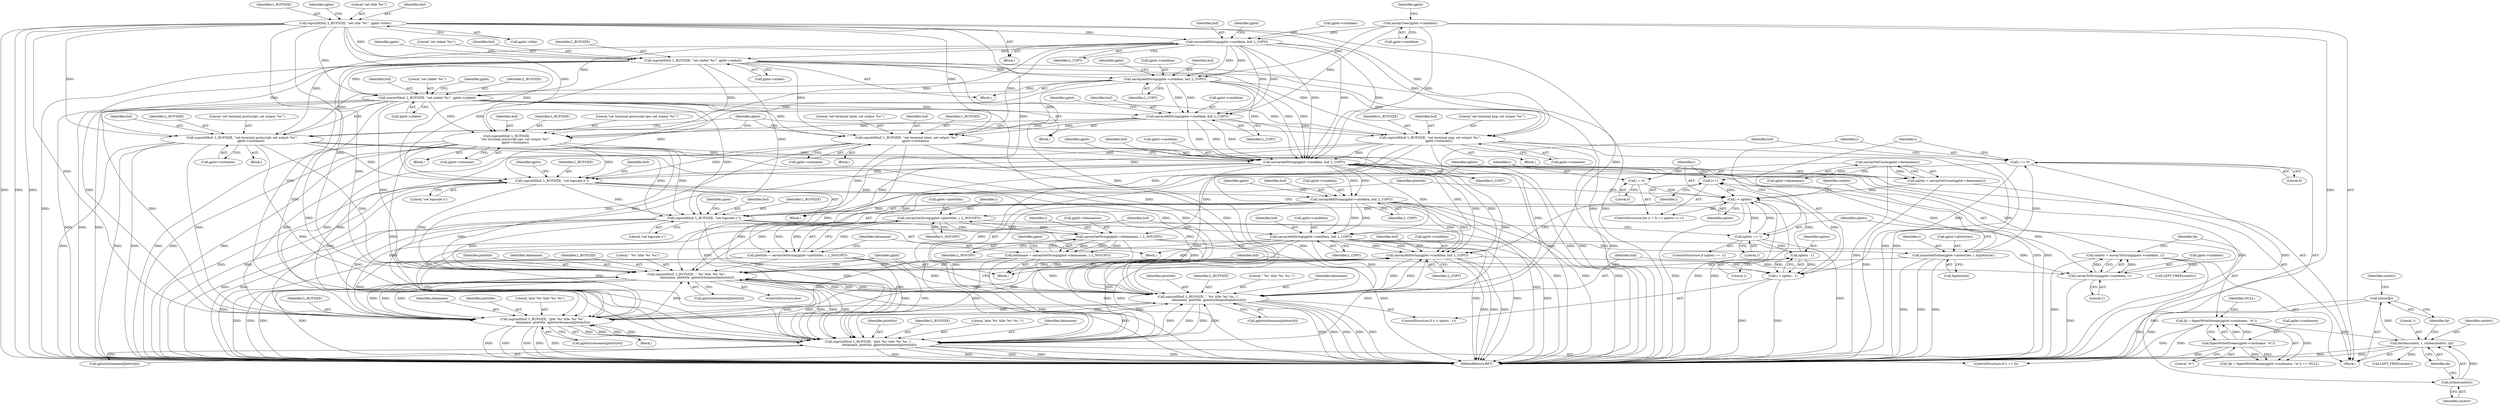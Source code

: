 digraph "0_leptonica_ee301cb2029db8a6289c5295daa42bba7715e99a_2@API" {
"1000428" [label="(Call,fclose(fp))"];
"1000422" [label="(Call,fwrite(cmdstr, 1, strlen(cmdstr), fp))"];
"1000425" [label="(Call,strlen(cmdstr))"];
"1000397" [label="(Call,cmdstr = sarrayToString(gplot->cmddata, 1))"];
"1000399" [label="(Call,sarrayToString(gplot->cmddata, 1))"];
"1000291" [label="(Call,sarrayAddString(gplot->cmddata, buf, L_COPY))"];
"1000268" [label="(Call,sarrayAddString(gplot->cmddata, buf, L_COPY))"];
"1000245" [label="(Call,sarrayAddString(gplot->cmddata, buf, L_COPY))"];
"1000128" [label="(Call,sarrayClear(gplot->cmddata))"];
"1000180" [label="(Call,sarrayAddString(gplot->cmddata, buf, L_COPY))"];
"1000144" [label="(Call,sarrayAddString(gplot->cmddata, buf, L_COPY))"];
"1000137" [label="(Call,snprintf(buf, L_BUFSIZE, \"set title '%s'\", gplot->title))"];
"1000162" [label="(Call,sarrayAddString(gplot->cmddata, buf, L_COPY))"];
"1000155" [label="(Call,snprintf(buf, L_BUFSIZE, \"set xlabel '%s'\", gplot->xlabel))"];
"1000173" [label="(Call,snprintf(buf, L_BUFSIZE, \"set ylabel '%s'\", gplot->ylabel))"];
"1000193" [label="(Call,snprintf(buf, L_BUFSIZE, \"set terminal png; set output '%s'\",\n                  gplot->outname))"];
"1000208" [label="(Call,snprintf(buf, L_BUFSIZE, \"set terminal postscript; set output '%s'\",\n                  gplot->outname))"];
"1000238" [label="(Call,snprintf(buf, L_BUFSIZE, \"set terminal latex; set output '%s'\",\n                  gplot->outname))"];
"1000223" [label="(Call,snprintf(buf, L_BUFSIZE,\n                  \"set terminal postscript eps; set output '%s'\",\n                  gplot->outname))"];
"1000264" [label="(Call,snprintf(buf, L_BUFSIZE, \"set logscale x\"))"];
"1000287" [label="(Call,snprintf(buf, L_BUFSIZE, \"set logscale y\"))"];
"1000391" [label="(Call,sarrayAddString(gplot->cmddata, buf, L_COPY))"];
"1000382" [label="(Call,snprintf(buf, L_BUFSIZE, \" '%s' title '%s' %s\",\n                      dataname, plottitle, gplotstylenames[plotstyle]))"];
"1000372" [label="(Call,snprintf(buf, L_BUFSIZE, \" '%s' title '%s' %s, \\\",\n                      dataname, plottitle, gplotstylenames[plotstyle]))"];
"1000341" [label="(Call,snprintf(buf, L_BUFSIZE, \"plot '%s' title '%s' %s\",\n                      dataname, plottitle, gplotstylenames[plotstyle]))"];
"1000356" [label="(Call,snprintf(buf, L_BUFSIZE, \"plot '%s' title '%s' %s, \\\",\n                      dataname, plottitle, gplotstylenames[plotstyle]))"];
"1000321" [label="(Call,dataname = sarrayGetString(gplot->datanames, i, L_NOCOPY))"];
"1000323" [label="(Call,sarrayGetString(gplot->datanames, i, L_NOCOPY))"];
"1000299" [label="(Call,sarrayGetCount(gplot->datanames))"];
"1000315" [label="(Call,sarrayGetString(gplot->plottitles, i, L_NOCOPY))"];
"1000307" [label="(Call,i < nplots)"];
"1000310" [label="(Call,i++)"];
"1000329" [label="(Call,numaGetIValue(gplot->plotstyles, i, &plotstyle))"];
"1000367" [label="(Call,i < nplots - 1)"];
"1000353" [label="(Call,i == 0)"];
"1000369" [label="(Call,nplots - 1)"];
"1000337" [label="(Call,nplots == 1)"];
"1000304" [label="(Call,i = 0)"];
"1000297" [label="(Call,nplots = sarrayGetCount(gplot->datanames))"];
"1000313" [label="(Call,plottitle = sarrayGetString(gplot->plottitles, i, L_NOCOPY))"];
"1000406" [label="(Call,fp = fopenWriteStream(gplot->cmdname, \"w\"))"];
"1000408" [label="(Call,fopenWriteStream(gplot->cmdname, \"w\"))"];
"1000287" [label="(Call,snprintf(buf, L_BUFSIZE, \"set logscale y\"))"];
"1000148" [label="(Identifier,buf)"];
"1000333" [label="(Identifier,i)"];
"1000195" [label="(Identifier,L_BUFSIZE)"];
"1000227" [label="(Call,gplot->outname)"];
"1000315" [label="(Call,sarrayGetString(gplot->plottitles, i, L_NOCOPY))"];
"1000316" [label="(Call,gplot->plottitles)"];
"1000185" [label="(Identifier,L_COPY)"];
"1000369" [label="(Call,nplots - 1)"];
"1000429" [label="(Identifier,fp)"];
"1000387" [label="(Identifier,plottitle)"];
"1000155" [label="(Call,snprintf(buf, L_BUFSIZE, \"set xlabel '%s'\", gplot->xlabel))"];
"1000373" [label="(Identifier,buf)"];
"1000345" [label="(Identifier,dataname)"];
"1000320" [label="(Identifier,L_NOCOPY)"];
"1000293" [label="(Identifier,gplot)"];
"1000395" [label="(Identifier,buf)"];
"1000328" [label="(Identifier,L_NOCOPY)"];
"1000422" [label="(Call,fwrite(cmdstr, 1, strlen(cmdstr), fp))"];
"1000346" [label="(Identifier,plottitle)"];
"1000413" [label="(Identifier,NULL)"];
"1000397" [label="(Call,cmdstr = sarrayToString(gplot->cmddata, 1))"];
"1000307" [label="(Call,i < nplots)"];
"1000152" [label="(Identifier,gplot)"];
"1000354" [label="(Identifier,i)"];
"1000357" [label="(Identifier,buf)"];
"1000377" [label="(Identifier,plottitle)"];
"1000240" [label="(Identifier,L_BUFSIZE)"];
"1000334" [label="(Call,&plotstyle)"];
"1000374" [label="(Identifier,L_BUFSIZE)"];
"1000177" [label="(Call,gplot->ylabel)"];
"1000305" [label="(Identifier,i)"];
"1000272" [label="(Identifier,buf)"];
"1000425" [label="(Call,strlen(cmdstr))"];
"1000295" [label="(Identifier,buf)"];
"1000290" [label="(Literal,\"set logscale y\")"];
"1000329" [label="(Call,numaGetIValue(gplot->plotstyles, i, &plotstyle))"];
"1000386" [label="(Identifier,dataname)"];
"1000207" [label="(Block,)"];
"1000392" [label="(Call,gplot->cmddata)"];
"1000291" [label="(Call,sarrayAddString(gplot->cmddata, buf, L_COPY))"];
"1000384" [label="(Identifier,L_BUFSIZE)"];
"1000385" [label="(Literal,\" '%s' title '%s' %s\")"];
"1000273" [label="(Identifier,L_COPY)"];
"1000407" [label="(Identifier,fp)"];
"1000375" [label="(Literal,\" '%s' title '%s' %s, \\\")"];
"1000167" [label="(Identifier,L_COPY)"];
"1000157" [label="(Identifier,L_BUFSIZE)"];
"1000423" [label="(Identifier,cmdstr)"];
"1000172" [label="(Block,)"];
"1000300" [label="(Call,gplot->datanames)"];
"1000154" [label="(Block,)"];
"1000368" [label="(Identifier,i)"];
"1000371" [label="(Literal,1)"];
"1000336" [label="(ControlStructure,if (nplots == 1))"];
"1000193" [label="(Call,snprintf(buf, L_BUFSIZE, \"set terminal png; set output '%s'\",\n                  gplot->outname))"];
"1000321" [label="(Call,dataname = sarrayGetString(gplot->datanames, i, L_NOCOPY))"];
"1000176" [label="(Literal,\"set ylabel '%s'\")"];
"1000182" [label="(Identifier,gplot)"];
"1000361" [label="(Identifier,plottitle)"];
"1000296" [label="(Identifier,L_COPY)"];
"1000367" [label="(Call,i < nplots - 1)"];
"1000342" [label="(Identifier,buf)"];
"1000211" [label="(Literal,\"set terminal postscript; set output '%s'\")"];
"1000139" [label="(Identifier,L_BUFSIZE)"];
"1000225" [label="(Identifier,L_BUFSIZE)"];
"1000323" [label="(Call,sarrayGetString(gplot->datanames, i, L_NOCOPY))"];
"1000366" [label="(ControlStructure,if (i < nplots - 1))"];
"1000353" [label="(Call,i == 0)"];
"1000162" [label="(Call,sarrayAddString(gplot->cmddata, buf, L_COPY))"];
"1000299" [label="(Call,sarrayGetCount(gplot->datanames))"];
"1000383" [label="(Identifier,buf)"];
"1000267" [label="(Literal,\"set logscale x\")"];
"1000358" [label="(Identifier,L_BUFSIZE)"];
"1000288" [label="(Identifier,buf)"];
"1000337" [label="(Call,nplots == 1)"];
"1000250" [label="(Identifier,L_COPY)"];
"1000164" [label="(Identifier,gplot)"];
"1000382" [label="(Call,snprintf(buf, L_BUFSIZE, \" '%s' title '%s' %s\",\n                      dataname, plottitle, gplotstylenames[plotstyle]))"];
"1000352" [label="(ControlStructure,if (i == 0))"];
"1000238" [label="(Call,snprintf(buf, L_BUFSIZE, \"set terminal latex; set output '%s'\",\n                  gplot->outname))"];
"1000222" [label="(Block,)"];
"1000341" [label="(Call,snprintf(buf, L_BUFSIZE, \"plot '%s' title '%s' %s\",\n                      dataname, plottitle, gplotstylenames[plotstyle]))"];
"1000146" [label="(Identifier,gplot)"];
"1000370" [label="(Identifier,nplots)"];
"1000359" [label="(Literal,\"plot '%s' title '%s' %s, \\\")"];
"1000255" [label="(Identifier,gplot)"];
"1000393" [label="(Identifier,gplot)"];
"1000194" [label="(Identifier,buf)"];
"1000431" [label="(Identifier,cmdstr)"];
"1000400" [label="(Call,gplot->cmddata)"];
"1000376" [label="(Identifier,dataname)"];
"1000129" [label="(Call,gplot->cmddata)"];
"1000430" [label="(Call,LEPT_FREE(cmdstr))"];
"1000415" [label="(Call,LEPT_FREE(cmdstr))"];
"1000314" [label="(Identifier,plottitle)"];
"1000197" [label="(Call,gplot->outname)"];
"1000344" [label="(Literal,\"plot '%s' title '%s' %s\")"];
"1000339" [label="(Literal,1)"];
"1000128" [label="(Call,sarrayClear(gplot->cmddata))"];
"1000268" [label="(Call,sarrayAddString(gplot->cmddata, buf, L_COPY))"];
"1000306" [label="(Literal,0)"];
"1000372" [label="(Call,snprintf(buf, L_BUFSIZE, \" '%s' title '%s' %s, \\\",\n                      dataname, plottitle, gplotstylenames[plotstyle]))"];
"1000362" [label="(Call,gplotstylenames[plotstyle])"];
"1000249" [label="(Identifier,buf)"];
"1000330" [label="(Call,gplot->plotstyles)"];
"1000327" [label="(Identifier,i)"];
"1000298" [label="(Identifier,nplots)"];
"1000226" [label="(Literal,\"set terminal postscript eps; set output '%s'\")"];
"1000322" [label="(Identifier,dataname)"];
"1000170" [label="(Identifier,gplot)"];
"1000237" [label="(Block,)"];
"1000159" [label="(Call,gplot->xlabel)"];
"1000192" [label="(Block,)"];
"1000140" [label="(Literal,\"set title '%s'\")"];
"1000241" [label="(Literal,\"set terminal latex; set output '%s'\")"];
"1000427" [label="(Identifier,fp)"];
"1000209" [label="(Identifier,buf)"];
"1000145" [label="(Call,gplot->cmddata)"];
"1000265" [label="(Identifier,buf)"];
"1000408" [label="(Call,fopenWriteStream(gplot->cmdname, \"w\"))"];
"1000180" [label="(Call,sarrayAddString(gplot->cmddata, buf, L_COPY))"];
"1000181" [label="(Call,gplot->cmddata)"];
"1000424" [label="(Literal,1)"];
"1000137" [label="(Call,snprintf(buf, L_BUFSIZE, \"set title '%s'\", gplot->title))"];
"1000356" [label="(Call,snprintf(buf, L_BUFSIZE, \"plot '%s' title '%s' %s, \\\",\n                      dataname, plottitle, gplotstylenames[plotstyle]))"];
"1000173" [label="(Call,snprintf(buf, L_BUFSIZE, \"set ylabel '%s'\", gplot->ylabel))"];
"1000381" [label="(ControlStructure,else)"];
"1000412" [label="(Literal,\"w\")"];
"1000319" [label="(Identifier,i)"];
"1000343" [label="(Identifier,L_BUFSIZE)"];
"1000286" [label="(Block,)"];
"1000338" [label="(Identifier,nplots)"];
"1000158" [label="(Literal,\"set xlabel '%s'\")"];
"1000347" [label="(Call,gplotstylenames[plotstyle])"];
"1000210" [label="(Identifier,L_BUFSIZE)"];
"1000391" [label="(Call,sarrayAddString(gplot->cmddata, buf, L_COPY))"];
"1000297" [label="(Call,nplots = sarrayGetCount(gplot->datanames))"];
"1000312" [label="(Block,)"];
"1000403" [label="(Literal,1)"];
"1000331" [label="(Identifier,gplot)"];
"1000434" [label="(MethodReturn,RET)"];
"1000399" [label="(Call,sarrayToString(gplot->cmddata, 1))"];
"1000269" [label="(Call,gplot->cmddata)"];
"1000189" [label="(Identifier,gplot)"];
"1000246" [label="(Call,gplot->cmddata)"];
"1000138" [label="(Identifier,buf)"];
"1000309" [label="(Identifier,nplots)"];
"1000245" [label="(Call,sarrayAddString(gplot->cmddata, buf, L_COPY))"];
"1000175" [label="(Identifier,L_BUFSIZE)"];
"1000340" [label="(Block,)"];
"1000208" [label="(Call,snprintf(buf, L_BUFSIZE, \"set terminal postscript; set output '%s'\",\n                  gplot->outname))"];
"1000149" [label="(Identifier,L_COPY)"];
"1000278" [label="(Identifier,gplot)"];
"1000109" [label="(Block,)"];
"1000163" [label="(Call,gplot->cmddata)"];
"1000196" [label="(Literal,\"set terminal png; set output '%s'\")"];
"1000426" [label="(Identifier,cmdstr)"];
"1000409" [label="(Call,gplot->cmdname)"];
"1000224" [label="(Identifier,buf)"];
"1000174" [label="(Identifier,buf)"];
"1000398" [label="(Identifier,cmdstr)"];
"1000360" [label="(Identifier,dataname)"];
"1000311" [label="(Identifier,i)"];
"1000166" [label="(Identifier,buf)"];
"1000270" [label="(Identifier,gplot)"];
"1000239" [label="(Identifier,buf)"];
"1000355" [label="(Literal,0)"];
"1000406" [label="(Call,fp = fopenWriteStream(gplot->cmdname, \"w\"))"];
"1000378" [label="(Call,gplotstylenames[plotstyle])"];
"1000313" [label="(Call,plottitle = sarrayGetString(gplot->plottitles, i, L_NOCOPY))"];
"1000405" [label="(Call,(fp = fopenWriteStream(gplot->cmdname, \"w\")) == NULL)"];
"1000324" [label="(Call,gplot->datanames)"];
"1000308" [label="(Identifier,i)"];
"1000388" [label="(Call,gplotstylenames[plotstyle])"];
"1000144" [label="(Call,sarrayAddString(gplot->cmddata, buf, L_COPY))"];
"1000242" [label="(Call,gplot->outname)"];
"1000289" [label="(Identifier,L_BUFSIZE)"];
"1000264" [label="(Call,snprintf(buf, L_BUFSIZE, \"set logscale x\"))"];
"1000428" [label="(Call,fclose(fp))"];
"1000396" [label="(Identifier,L_COPY)"];
"1000212" [label="(Call,gplot->outname)"];
"1000292" [label="(Call,gplot->cmddata)"];
"1000141" [label="(Call,gplot->title)"];
"1000310" [label="(Call,i++)"];
"1000156" [label="(Identifier,buf)"];
"1000303" [label="(ControlStructure,for (i = 0; i < nplots; i++))"];
"1000304" [label="(Call,i = 0)"];
"1000247" [label="(Identifier,gplot)"];
"1000266" [label="(Identifier,L_BUFSIZE)"];
"1000263" [label="(Block,)"];
"1000184" [label="(Identifier,buf)"];
"1000223" [label="(Call,snprintf(buf, L_BUFSIZE,\n                  \"set terminal postscript eps; set output '%s'\",\n                  gplot->outname))"];
"1000136" [label="(Block,)"];
"1000134" [label="(Identifier,gplot)"];
"1000428" -> "1000109"  [label="AST: "];
"1000428" -> "1000429"  [label="CFG: "];
"1000429" -> "1000428"  [label="AST: "];
"1000431" -> "1000428"  [label="CFG: "];
"1000428" -> "1000434"  [label="DDG: "];
"1000428" -> "1000434"  [label="DDG: "];
"1000422" -> "1000428"  [label="DDG: "];
"1000422" -> "1000109"  [label="AST: "];
"1000422" -> "1000427"  [label="CFG: "];
"1000423" -> "1000422"  [label="AST: "];
"1000424" -> "1000422"  [label="AST: "];
"1000425" -> "1000422"  [label="AST: "];
"1000427" -> "1000422"  [label="AST: "];
"1000429" -> "1000422"  [label="CFG: "];
"1000422" -> "1000434"  [label="DDG: "];
"1000422" -> "1000434"  [label="DDG: "];
"1000425" -> "1000422"  [label="DDG: "];
"1000406" -> "1000422"  [label="DDG: "];
"1000422" -> "1000430"  [label="DDG: "];
"1000425" -> "1000426"  [label="CFG: "];
"1000426" -> "1000425"  [label="AST: "];
"1000427" -> "1000425"  [label="CFG: "];
"1000397" -> "1000425"  [label="DDG: "];
"1000397" -> "1000109"  [label="AST: "];
"1000397" -> "1000399"  [label="CFG: "];
"1000398" -> "1000397"  [label="AST: "];
"1000399" -> "1000397"  [label="AST: "];
"1000407" -> "1000397"  [label="CFG: "];
"1000397" -> "1000434"  [label="DDG: "];
"1000399" -> "1000397"  [label="DDG: "];
"1000399" -> "1000397"  [label="DDG: "];
"1000397" -> "1000415"  [label="DDG: "];
"1000399" -> "1000403"  [label="CFG: "];
"1000400" -> "1000399"  [label="AST: "];
"1000403" -> "1000399"  [label="AST: "];
"1000399" -> "1000434"  [label="DDG: "];
"1000291" -> "1000399"  [label="DDG: "];
"1000391" -> "1000399"  [label="DDG: "];
"1000268" -> "1000399"  [label="DDG: "];
"1000245" -> "1000399"  [label="DDG: "];
"1000291" -> "1000286"  [label="AST: "];
"1000291" -> "1000296"  [label="CFG: "];
"1000292" -> "1000291"  [label="AST: "];
"1000295" -> "1000291"  [label="AST: "];
"1000296" -> "1000291"  [label="AST: "];
"1000298" -> "1000291"  [label="CFG: "];
"1000291" -> "1000434"  [label="DDG: "];
"1000291" -> "1000434"  [label="DDG: "];
"1000291" -> "1000434"  [label="DDG: "];
"1000268" -> "1000291"  [label="DDG: "];
"1000268" -> "1000291"  [label="DDG: "];
"1000245" -> "1000291"  [label="DDG: "];
"1000245" -> "1000291"  [label="DDG: "];
"1000287" -> "1000291"  [label="DDG: "];
"1000291" -> "1000341"  [label="DDG: "];
"1000291" -> "1000356"  [label="DDG: "];
"1000291" -> "1000372"  [label="DDG: "];
"1000291" -> "1000382"  [label="DDG: "];
"1000291" -> "1000391"  [label="DDG: "];
"1000291" -> "1000391"  [label="DDG: "];
"1000268" -> "1000263"  [label="AST: "];
"1000268" -> "1000273"  [label="CFG: "];
"1000269" -> "1000268"  [label="AST: "];
"1000272" -> "1000268"  [label="AST: "];
"1000273" -> "1000268"  [label="AST: "];
"1000278" -> "1000268"  [label="CFG: "];
"1000268" -> "1000434"  [label="DDG: "];
"1000268" -> "1000434"  [label="DDG: "];
"1000268" -> "1000434"  [label="DDG: "];
"1000245" -> "1000268"  [label="DDG: "];
"1000245" -> "1000268"  [label="DDG: "];
"1000264" -> "1000268"  [label="DDG: "];
"1000268" -> "1000287"  [label="DDG: "];
"1000268" -> "1000341"  [label="DDG: "];
"1000268" -> "1000356"  [label="DDG: "];
"1000268" -> "1000372"  [label="DDG: "];
"1000268" -> "1000382"  [label="DDG: "];
"1000268" -> "1000391"  [label="DDG: "];
"1000268" -> "1000391"  [label="DDG: "];
"1000245" -> "1000109"  [label="AST: "];
"1000245" -> "1000250"  [label="CFG: "];
"1000246" -> "1000245"  [label="AST: "];
"1000249" -> "1000245"  [label="AST: "];
"1000250" -> "1000245"  [label="AST: "];
"1000255" -> "1000245"  [label="CFG: "];
"1000245" -> "1000434"  [label="DDG: "];
"1000245" -> "1000434"  [label="DDG: "];
"1000245" -> "1000434"  [label="DDG: "];
"1000128" -> "1000245"  [label="DDG: "];
"1000180" -> "1000245"  [label="DDG: "];
"1000180" -> "1000245"  [label="DDG: "];
"1000180" -> "1000245"  [label="DDG: "];
"1000144" -> "1000245"  [label="DDG: "];
"1000144" -> "1000245"  [label="DDG: "];
"1000144" -> "1000245"  [label="DDG: "];
"1000162" -> "1000245"  [label="DDG: "];
"1000162" -> "1000245"  [label="DDG: "];
"1000162" -> "1000245"  [label="DDG: "];
"1000193" -> "1000245"  [label="DDG: "];
"1000208" -> "1000245"  [label="DDG: "];
"1000238" -> "1000245"  [label="DDG: "];
"1000223" -> "1000245"  [label="DDG: "];
"1000245" -> "1000264"  [label="DDG: "];
"1000245" -> "1000287"  [label="DDG: "];
"1000245" -> "1000341"  [label="DDG: "];
"1000245" -> "1000356"  [label="DDG: "];
"1000245" -> "1000372"  [label="DDG: "];
"1000245" -> "1000382"  [label="DDG: "];
"1000245" -> "1000391"  [label="DDG: "];
"1000245" -> "1000391"  [label="DDG: "];
"1000128" -> "1000109"  [label="AST: "];
"1000128" -> "1000129"  [label="CFG: "];
"1000129" -> "1000128"  [label="AST: "];
"1000134" -> "1000128"  [label="CFG: "];
"1000128" -> "1000434"  [label="DDG: "];
"1000128" -> "1000144"  [label="DDG: "];
"1000128" -> "1000162"  [label="DDG: "];
"1000128" -> "1000180"  [label="DDG: "];
"1000180" -> "1000172"  [label="AST: "];
"1000180" -> "1000185"  [label="CFG: "];
"1000181" -> "1000180"  [label="AST: "];
"1000184" -> "1000180"  [label="AST: "];
"1000185" -> "1000180"  [label="AST: "];
"1000189" -> "1000180"  [label="CFG: "];
"1000144" -> "1000180"  [label="DDG: "];
"1000144" -> "1000180"  [label="DDG: "];
"1000162" -> "1000180"  [label="DDG: "];
"1000162" -> "1000180"  [label="DDG: "];
"1000173" -> "1000180"  [label="DDG: "];
"1000180" -> "1000193"  [label="DDG: "];
"1000180" -> "1000208"  [label="DDG: "];
"1000180" -> "1000223"  [label="DDG: "];
"1000180" -> "1000238"  [label="DDG: "];
"1000144" -> "1000136"  [label="AST: "];
"1000144" -> "1000149"  [label="CFG: "];
"1000145" -> "1000144"  [label="AST: "];
"1000148" -> "1000144"  [label="AST: "];
"1000149" -> "1000144"  [label="AST: "];
"1000152" -> "1000144"  [label="CFG: "];
"1000137" -> "1000144"  [label="DDG: "];
"1000144" -> "1000155"  [label="DDG: "];
"1000144" -> "1000162"  [label="DDG: "];
"1000144" -> "1000162"  [label="DDG: "];
"1000144" -> "1000173"  [label="DDG: "];
"1000144" -> "1000193"  [label="DDG: "];
"1000144" -> "1000208"  [label="DDG: "];
"1000144" -> "1000223"  [label="DDG: "];
"1000144" -> "1000238"  [label="DDG: "];
"1000137" -> "1000136"  [label="AST: "];
"1000137" -> "1000141"  [label="CFG: "];
"1000138" -> "1000137"  [label="AST: "];
"1000139" -> "1000137"  [label="AST: "];
"1000140" -> "1000137"  [label="AST: "];
"1000141" -> "1000137"  [label="AST: "];
"1000146" -> "1000137"  [label="CFG: "];
"1000137" -> "1000434"  [label="DDG: "];
"1000137" -> "1000434"  [label="DDG: "];
"1000137" -> "1000434"  [label="DDG: "];
"1000137" -> "1000155"  [label="DDG: "];
"1000137" -> "1000173"  [label="DDG: "];
"1000137" -> "1000193"  [label="DDG: "];
"1000137" -> "1000208"  [label="DDG: "];
"1000137" -> "1000223"  [label="DDG: "];
"1000137" -> "1000238"  [label="DDG: "];
"1000137" -> "1000264"  [label="DDG: "];
"1000137" -> "1000287"  [label="DDG: "];
"1000137" -> "1000341"  [label="DDG: "];
"1000137" -> "1000356"  [label="DDG: "];
"1000137" -> "1000372"  [label="DDG: "];
"1000137" -> "1000382"  [label="DDG: "];
"1000162" -> "1000154"  [label="AST: "];
"1000162" -> "1000167"  [label="CFG: "];
"1000163" -> "1000162"  [label="AST: "];
"1000166" -> "1000162"  [label="AST: "];
"1000167" -> "1000162"  [label="AST: "];
"1000170" -> "1000162"  [label="CFG: "];
"1000155" -> "1000162"  [label="DDG: "];
"1000162" -> "1000173"  [label="DDG: "];
"1000162" -> "1000193"  [label="DDG: "];
"1000162" -> "1000208"  [label="DDG: "];
"1000162" -> "1000223"  [label="DDG: "];
"1000162" -> "1000238"  [label="DDG: "];
"1000155" -> "1000154"  [label="AST: "];
"1000155" -> "1000159"  [label="CFG: "];
"1000156" -> "1000155"  [label="AST: "];
"1000157" -> "1000155"  [label="AST: "];
"1000158" -> "1000155"  [label="AST: "];
"1000159" -> "1000155"  [label="AST: "];
"1000164" -> "1000155"  [label="CFG: "];
"1000155" -> "1000434"  [label="DDG: "];
"1000155" -> "1000434"  [label="DDG: "];
"1000155" -> "1000434"  [label="DDG: "];
"1000155" -> "1000173"  [label="DDG: "];
"1000155" -> "1000193"  [label="DDG: "];
"1000155" -> "1000208"  [label="DDG: "];
"1000155" -> "1000223"  [label="DDG: "];
"1000155" -> "1000238"  [label="DDG: "];
"1000155" -> "1000264"  [label="DDG: "];
"1000155" -> "1000287"  [label="DDG: "];
"1000155" -> "1000341"  [label="DDG: "];
"1000155" -> "1000356"  [label="DDG: "];
"1000155" -> "1000372"  [label="DDG: "];
"1000155" -> "1000382"  [label="DDG: "];
"1000173" -> "1000172"  [label="AST: "];
"1000173" -> "1000177"  [label="CFG: "];
"1000174" -> "1000173"  [label="AST: "];
"1000175" -> "1000173"  [label="AST: "];
"1000176" -> "1000173"  [label="AST: "];
"1000177" -> "1000173"  [label="AST: "];
"1000182" -> "1000173"  [label="CFG: "];
"1000173" -> "1000434"  [label="DDG: "];
"1000173" -> "1000434"  [label="DDG: "];
"1000173" -> "1000434"  [label="DDG: "];
"1000173" -> "1000193"  [label="DDG: "];
"1000173" -> "1000208"  [label="DDG: "];
"1000173" -> "1000223"  [label="DDG: "];
"1000173" -> "1000238"  [label="DDG: "];
"1000173" -> "1000264"  [label="DDG: "];
"1000173" -> "1000287"  [label="DDG: "];
"1000173" -> "1000341"  [label="DDG: "];
"1000173" -> "1000356"  [label="DDG: "];
"1000173" -> "1000372"  [label="DDG: "];
"1000173" -> "1000382"  [label="DDG: "];
"1000193" -> "1000192"  [label="AST: "];
"1000193" -> "1000197"  [label="CFG: "];
"1000194" -> "1000193"  [label="AST: "];
"1000195" -> "1000193"  [label="AST: "];
"1000196" -> "1000193"  [label="AST: "];
"1000197" -> "1000193"  [label="AST: "];
"1000247" -> "1000193"  [label="CFG: "];
"1000193" -> "1000434"  [label="DDG: "];
"1000193" -> "1000434"  [label="DDG: "];
"1000193" -> "1000434"  [label="DDG: "];
"1000193" -> "1000264"  [label="DDG: "];
"1000193" -> "1000287"  [label="DDG: "];
"1000193" -> "1000341"  [label="DDG: "];
"1000193" -> "1000356"  [label="DDG: "];
"1000193" -> "1000372"  [label="DDG: "];
"1000193" -> "1000382"  [label="DDG: "];
"1000208" -> "1000207"  [label="AST: "];
"1000208" -> "1000212"  [label="CFG: "];
"1000209" -> "1000208"  [label="AST: "];
"1000210" -> "1000208"  [label="AST: "];
"1000211" -> "1000208"  [label="AST: "];
"1000212" -> "1000208"  [label="AST: "];
"1000247" -> "1000208"  [label="CFG: "];
"1000208" -> "1000434"  [label="DDG: "];
"1000208" -> "1000434"  [label="DDG: "];
"1000208" -> "1000434"  [label="DDG: "];
"1000208" -> "1000264"  [label="DDG: "];
"1000208" -> "1000287"  [label="DDG: "];
"1000208" -> "1000341"  [label="DDG: "];
"1000208" -> "1000356"  [label="DDG: "];
"1000208" -> "1000372"  [label="DDG: "];
"1000208" -> "1000382"  [label="DDG: "];
"1000238" -> "1000237"  [label="AST: "];
"1000238" -> "1000242"  [label="CFG: "];
"1000239" -> "1000238"  [label="AST: "];
"1000240" -> "1000238"  [label="AST: "];
"1000241" -> "1000238"  [label="AST: "];
"1000242" -> "1000238"  [label="AST: "];
"1000247" -> "1000238"  [label="CFG: "];
"1000238" -> "1000434"  [label="DDG: "];
"1000238" -> "1000434"  [label="DDG: "];
"1000238" -> "1000434"  [label="DDG: "];
"1000238" -> "1000264"  [label="DDG: "];
"1000238" -> "1000287"  [label="DDG: "];
"1000238" -> "1000341"  [label="DDG: "];
"1000238" -> "1000356"  [label="DDG: "];
"1000238" -> "1000372"  [label="DDG: "];
"1000238" -> "1000382"  [label="DDG: "];
"1000223" -> "1000222"  [label="AST: "];
"1000223" -> "1000227"  [label="CFG: "];
"1000224" -> "1000223"  [label="AST: "];
"1000225" -> "1000223"  [label="AST: "];
"1000226" -> "1000223"  [label="AST: "];
"1000227" -> "1000223"  [label="AST: "];
"1000247" -> "1000223"  [label="CFG: "];
"1000223" -> "1000434"  [label="DDG: "];
"1000223" -> "1000434"  [label="DDG: "];
"1000223" -> "1000434"  [label="DDG: "];
"1000223" -> "1000264"  [label="DDG: "];
"1000223" -> "1000287"  [label="DDG: "];
"1000223" -> "1000341"  [label="DDG: "];
"1000223" -> "1000356"  [label="DDG: "];
"1000223" -> "1000372"  [label="DDG: "];
"1000223" -> "1000382"  [label="DDG: "];
"1000264" -> "1000263"  [label="AST: "];
"1000264" -> "1000267"  [label="CFG: "];
"1000265" -> "1000264"  [label="AST: "];
"1000266" -> "1000264"  [label="AST: "];
"1000267" -> "1000264"  [label="AST: "];
"1000270" -> "1000264"  [label="CFG: "];
"1000264" -> "1000434"  [label="DDG: "];
"1000264" -> "1000434"  [label="DDG: "];
"1000264" -> "1000287"  [label="DDG: "];
"1000264" -> "1000341"  [label="DDG: "];
"1000264" -> "1000356"  [label="DDG: "];
"1000264" -> "1000372"  [label="DDG: "];
"1000264" -> "1000382"  [label="DDG: "];
"1000287" -> "1000286"  [label="AST: "];
"1000287" -> "1000290"  [label="CFG: "];
"1000288" -> "1000287"  [label="AST: "];
"1000289" -> "1000287"  [label="AST: "];
"1000290" -> "1000287"  [label="AST: "];
"1000293" -> "1000287"  [label="CFG: "];
"1000287" -> "1000434"  [label="DDG: "];
"1000287" -> "1000434"  [label="DDG: "];
"1000287" -> "1000341"  [label="DDG: "];
"1000287" -> "1000356"  [label="DDG: "];
"1000287" -> "1000372"  [label="DDG: "];
"1000287" -> "1000382"  [label="DDG: "];
"1000391" -> "1000312"  [label="AST: "];
"1000391" -> "1000396"  [label="CFG: "];
"1000392" -> "1000391"  [label="AST: "];
"1000395" -> "1000391"  [label="AST: "];
"1000396" -> "1000391"  [label="AST: "];
"1000311" -> "1000391"  [label="CFG: "];
"1000391" -> "1000434"  [label="DDG: "];
"1000391" -> "1000434"  [label="DDG: "];
"1000391" -> "1000434"  [label="DDG: "];
"1000391" -> "1000341"  [label="DDG: "];
"1000391" -> "1000356"  [label="DDG: "];
"1000391" -> "1000372"  [label="DDG: "];
"1000391" -> "1000382"  [label="DDG: "];
"1000382" -> "1000391"  [label="DDG: "];
"1000356" -> "1000391"  [label="DDG: "];
"1000372" -> "1000391"  [label="DDG: "];
"1000341" -> "1000391"  [label="DDG: "];
"1000382" -> "1000381"  [label="AST: "];
"1000382" -> "1000388"  [label="CFG: "];
"1000383" -> "1000382"  [label="AST: "];
"1000384" -> "1000382"  [label="AST: "];
"1000385" -> "1000382"  [label="AST: "];
"1000386" -> "1000382"  [label="AST: "];
"1000387" -> "1000382"  [label="AST: "];
"1000388" -> "1000382"  [label="AST: "];
"1000393" -> "1000382"  [label="CFG: "];
"1000382" -> "1000434"  [label="DDG: "];
"1000382" -> "1000434"  [label="DDG: "];
"1000382" -> "1000434"  [label="DDG: "];
"1000382" -> "1000434"  [label="DDG: "];
"1000382" -> "1000434"  [label="DDG: "];
"1000382" -> "1000341"  [label="DDG: "];
"1000382" -> "1000341"  [label="DDG: "];
"1000382" -> "1000356"  [label="DDG: "];
"1000382" -> "1000356"  [label="DDG: "];
"1000382" -> "1000372"  [label="DDG: "];
"1000382" -> "1000372"  [label="DDG: "];
"1000372" -> "1000382"  [label="DDG: "];
"1000372" -> "1000382"  [label="DDG: "];
"1000341" -> "1000382"  [label="DDG: "];
"1000341" -> "1000382"  [label="DDG: "];
"1000356" -> "1000382"  [label="DDG: "];
"1000356" -> "1000382"  [label="DDG: "];
"1000321" -> "1000382"  [label="DDG: "];
"1000313" -> "1000382"  [label="DDG: "];
"1000372" -> "1000366"  [label="AST: "];
"1000372" -> "1000378"  [label="CFG: "];
"1000373" -> "1000372"  [label="AST: "];
"1000374" -> "1000372"  [label="AST: "];
"1000375" -> "1000372"  [label="AST: "];
"1000376" -> "1000372"  [label="AST: "];
"1000377" -> "1000372"  [label="AST: "];
"1000378" -> "1000372"  [label="AST: "];
"1000393" -> "1000372"  [label="CFG: "];
"1000372" -> "1000434"  [label="DDG: "];
"1000372" -> "1000434"  [label="DDG: "];
"1000372" -> "1000434"  [label="DDG: "];
"1000372" -> "1000434"  [label="DDG: "];
"1000372" -> "1000434"  [label="DDG: "];
"1000372" -> "1000341"  [label="DDG: "];
"1000372" -> "1000341"  [label="DDG: "];
"1000372" -> "1000356"  [label="DDG: "];
"1000372" -> "1000356"  [label="DDG: "];
"1000341" -> "1000372"  [label="DDG: "];
"1000341" -> "1000372"  [label="DDG: "];
"1000356" -> "1000372"  [label="DDG: "];
"1000356" -> "1000372"  [label="DDG: "];
"1000321" -> "1000372"  [label="DDG: "];
"1000313" -> "1000372"  [label="DDG: "];
"1000341" -> "1000340"  [label="AST: "];
"1000341" -> "1000347"  [label="CFG: "];
"1000342" -> "1000341"  [label="AST: "];
"1000343" -> "1000341"  [label="AST: "];
"1000344" -> "1000341"  [label="AST: "];
"1000345" -> "1000341"  [label="AST: "];
"1000346" -> "1000341"  [label="AST: "];
"1000347" -> "1000341"  [label="AST: "];
"1000393" -> "1000341"  [label="CFG: "];
"1000341" -> "1000434"  [label="DDG: "];
"1000341" -> "1000434"  [label="DDG: "];
"1000341" -> "1000434"  [label="DDG: "];
"1000341" -> "1000434"  [label="DDG: "];
"1000341" -> "1000434"  [label="DDG: "];
"1000356" -> "1000341"  [label="DDG: "];
"1000356" -> "1000341"  [label="DDG: "];
"1000321" -> "1000341"  [label="DDG: "];
"1000313" -> "1000341"  [label="DDG: "];
"1000341" -> "1000356"  [label="DDG: "];
"1000341" -> "1000356"  [label="DDG: "];
"1000356" -> "1000352"  [label="AST: "];
"1000356" -> "1000362"  [label="CFG: "];
"1000357" -> "1000356"  [label="AST: "];
"1000358" -> "1000356"  [label="AST: "];
"1000359" -> "1000356"  [label="AST: "];
"1000360" -> "1000356"  [label="AST: "];
"1000361" -> "1000356"  [label="AST: "];
"1000362" -> "1000356"  [label="AST: "];
"1000393" -> "1000356"  [label="CFG: "];
"1000356" -> "1000434"  [label="DDG: "];
"1000356" -> "1000434"  [label="DDG: "];
"1000356" -> "1000434"  [label="DDG: "];
"1000356" -> "1000434"  [label="DDG: "];
"1000356" -> "1000434"  [label="DDG: "];
"1000321" -> "1000356"  [label="DDG: "];
"1000313" -> "1000356"  [label="DDG: "];
"1000321" -> "1000312"  [label="AST: "];
"1000321" -> "1000323"  [label="CFG: "];
"1000322" -> "1000321"  [label="AST: "];
"1000323" -> "1000321"  [label="AST: "];
"1000331" -> "1000321"  [label="CFG: "];
"1000321" -> "1000434"  [label="DDG: "];
"1000323" -> "1000321"  [label="DDG: "];
"1000323" -> "1000321"  [label="DDG: "];
"1000323" -> "1000321"  [label="DDG: "];
"1000323" -> "1000328"  [label="CFG: "];
"1000324" -> "1000323"  [label="AST: "];
"1000327" -> "1000323"  [label="AST: "];
"1000328" -> "1000323"  [label="AST: "];
"1000323" -> "1000434"  [label="DDG: "];
"1000323" -> "1000434"  [label="DDG: "];
"1000323" -> "1000315"  [label="DDG: "];
"1000299" -> "1000323"  [label="DDG: "];
"1000315" -> "1000323"  [label="DDG: "];
"1000315" -> "1000323"  [label="DDG: "];
"1000323" -> "1000329"  [label="DDG: "];
"1000299" -> "1000297"  [label="AST: "];
"1000299" -> "1000300"  [label="CFG: "];
"1000300" -> "1000299"  [label="AST: "];
"1000297" -> "1000299"  [label="CFG: "];
"1000299" -> "1000434"  [label="DDG: "];
"1000299" -> "1000297"  [label="DDG: "];
"1000315" -> "1000313"  [label="AST: "];
"1000315" -> "1000320"  [label="CFG: "];
"1000316" -> "1000315"  [label="AST: "];
"1000319" -> "1000315"  [label="AST: "];
"1000320" -> "1000315"  [label="AST: "];
"1000313" -> "1000315"  [label="CFG: "];
"1000315" -> "1000434"  [label="DDG: "];
"1000315" -> "1000313"  [label="DDG: "];
"1000315" -> "1000313"  [label="DDG: "];
"1000315" -> "1000313"  [label="DDG: "];
"1000307" -> "1000315"  [label="DDG: "];
"1000307" -> "1000303"  [label="AST: "];
"1000307" -> "1000309"  [label="CFG: "];
"1000308" -> "1000307"  [label="AST: "];
"1000309" -> "1000307"  [label="AST: "];
"1000314" -> "1000307"  [label="CFG: "];
"1000398" -> "1000307"  [label="CFG: "];
"1000307" -> "1000434"  [label="DDG: "];
"1000307" -> "1000434"  [label="DDG: "];
"1000307" -> "1000434"  [label="DDG: "];
"1000310" -> "1000307"  [label="DDG: "];
"1000304" -> "1000307"  [label="DDG: "];
"1000297" -> "1000307"  [label="DDG: "];
"1000369" -> "1000307"  [label="DDG: "];
"1000337" -> "1000307"  [label="DDG: "];
"1000307" -> "1000337"  [label="DDG: "];
"1000310" -> "1000303"  [label="AST: "];
"1000310" -> "1000311"  [label="CFG: "];
"1000311" -> "1000310"  [label="AST: "];
"1000308" -> "1000310"  [label="CFG: "];
"1000329" -> "1000310"  [label="DDG: "];
"1000367" -> "1000310"  [label="DDG: "];
"1000353" -> "1000310"  [label="DDG: "];
"1000329" -> "1000312"  [label="AST: "];
"1000329" -> "1000334"  [label="CFG: "];
"1000330" -> "1000329"  [label="AST: "];
"1000333" -> "1000329"  [label="AST: "];
"1000334" -> "1000329"  [label="AST: "];
"1000338" -> "1000329"  [label="CFG: "];
"1000329" -> "1000434"  [label="DDG: "];
"1000329" -> "1000434"  [label="DDG: "];
"1000329" -> "1000434"  [label="DDG: "];
"1000329" -> "1000353"  [label="DDG: "];
"1000367" -> "1000366"  [label="AST: "];
"1000367" -> "1000369"  [label="CFG: "];
"1000368" -> "1000367"  [label="AST: "];
"1000369" -> "1000367"  [label="AST: "];
"1000373" -> "1000367"  [label="CFG: "];
"1000383" -> "1000367"  [label="CFG: "];
"1000367" -> "1000434"  [label="DDG: "];
"1000367" -> "1000434"  [label="DDG: "];
"1000353" -> "1000367"  [label="DDG: "];
"1000369" -> "1000367"  [label="DDG: "];
"1000369" -> "1000367"  [label="DDG: "];
"1000353" -> "1000352"  [label="AST: "];
"1000353" -> "1000355"  [label="CFG: "];
"1000354" -> "1000353"  [label="AST: "];
"1000355" -> "1000353"  [label="AST: "];
"1000357" -> "1000353"  [label="CFG: "];
"1000368" -> "1000353"  [label="CFG: "];
"1000353" -> "1000434"  [label="DDG: "];
"1000369" -> "1000371"  [label="CFG: "];
"1000370" -> "1000369"  [label="AST: "];
"1000371" -> "1000369"  [label="AST: "];
"1000337" -> "1000369"  [label="DDG: "];
"1000337" -> "1000336"  [label="AST: "];
"1000337" -> "1000339"  [label="CFG: "];
"1000338" -> "1000337"  [label="AST: "];
"1000339" -> "1000337"  [label="AST: "];
"1000342" -> "1000337"  [label="CFG: "];
"1000354" -> "1000337"  [label="CFG: "];
"1000337" -> "1000434"  [label="DDG: "];
"1000304" -> "1000303"  [label="AST: "];
"1000304" -> "1000306"  [label="CFG: "];
"1000305" -> "1000304"  [label="AST: "];
"1000306" -> "1000304"  [label="AST: "];
"1000308" -> "1000304"  [label="CFG: "];
"1000297" -> "1000109"  [label="AST: "];
"1000298" -> "1000297"  [label="AST: "];
"1000305" -> "1000297"  [label="CFG: "];
"1000297" -> "1000434"  [label="DDG: "];
"1000313" -> "1000312"  [label="AST: "];
"1000314" -> "1000313"  [label="AST: "];
"1000322" -> "1000313"  [label="CFG: "];
"1000313" -> "1000434"  [label="DDG: "];
"1000406" -> "1000405"  [label="AST: "];
"1000406" -> "1000408"  [label="CFG: "];
"1000407" -> "1000406"  [label="AST: "];
"1000408" -> "1000406"  [label="AST: "];
"1000413" -> "1000406"  [label="CFG: "];
"1000406" -> "1000434"  [label="DDG: "];
"1000406" -> "1000434"  [label="DDG: "];
"1000406" -> "1000405"  [label="DDG: "];
"1000408" -> "1000406"  [label="DDG: "];
"1000408" -> "1000406"  [label="DDG: "];
"1000408" -> "1000412"  [label="CFG: "];
"1000409" -> "1000408"  [label="AST: "];
"1000412" -> "1000408"  [label="AST: "];
"1000408" -> "1000434"  [label="DDG: "];
"1000408" -> "1000405"  [label="DDG: "];
"1000408" -> "1000405"  [label="DDG: "];
}
